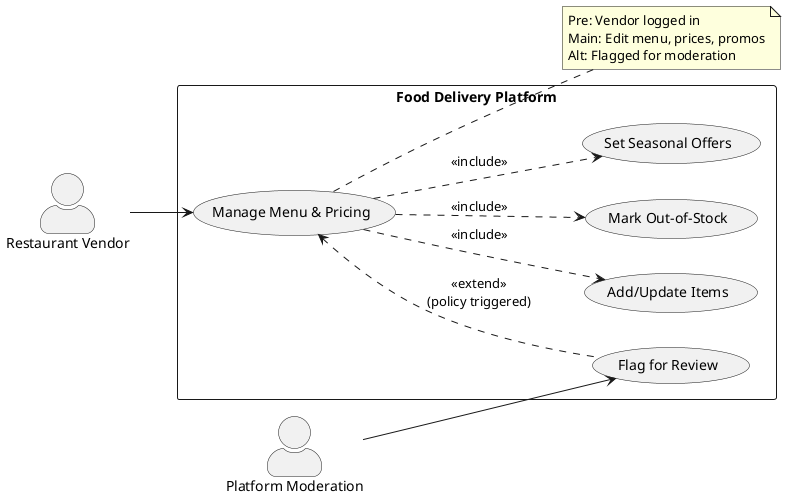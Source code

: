@startuml
left to right direction
skinparam actorStyle awesome
skinparam packageStyle rectangle

actor "Restaurant Vendor" as RV
actor "Platform Moderation" as PM

rectangle "Food Delivery Platform" as FDP {
  usecase "Manage Menu & Pricing" as U0
  usecase "Add/Update Items" as U1
  usecase "Mark Out-of-Stock" as U2
  usecase "Set Seasonal Offers" as U3

  ' Alternative flow
  usecase "Flag for Review" as A1
}

RV --> U0
U0 ..> U1 : <<include>>
U0 ..> U2 : <<include>>
U0 ..> U3 : <<include>>
U0 <.. A1 : <<extend>>\n(policy triggered)

PM --> A1

note right of U0
Pre: Vendor logged in
Main: Edit menu, prices, promos
Alt: Flagged for moderation
end note
@enduml
